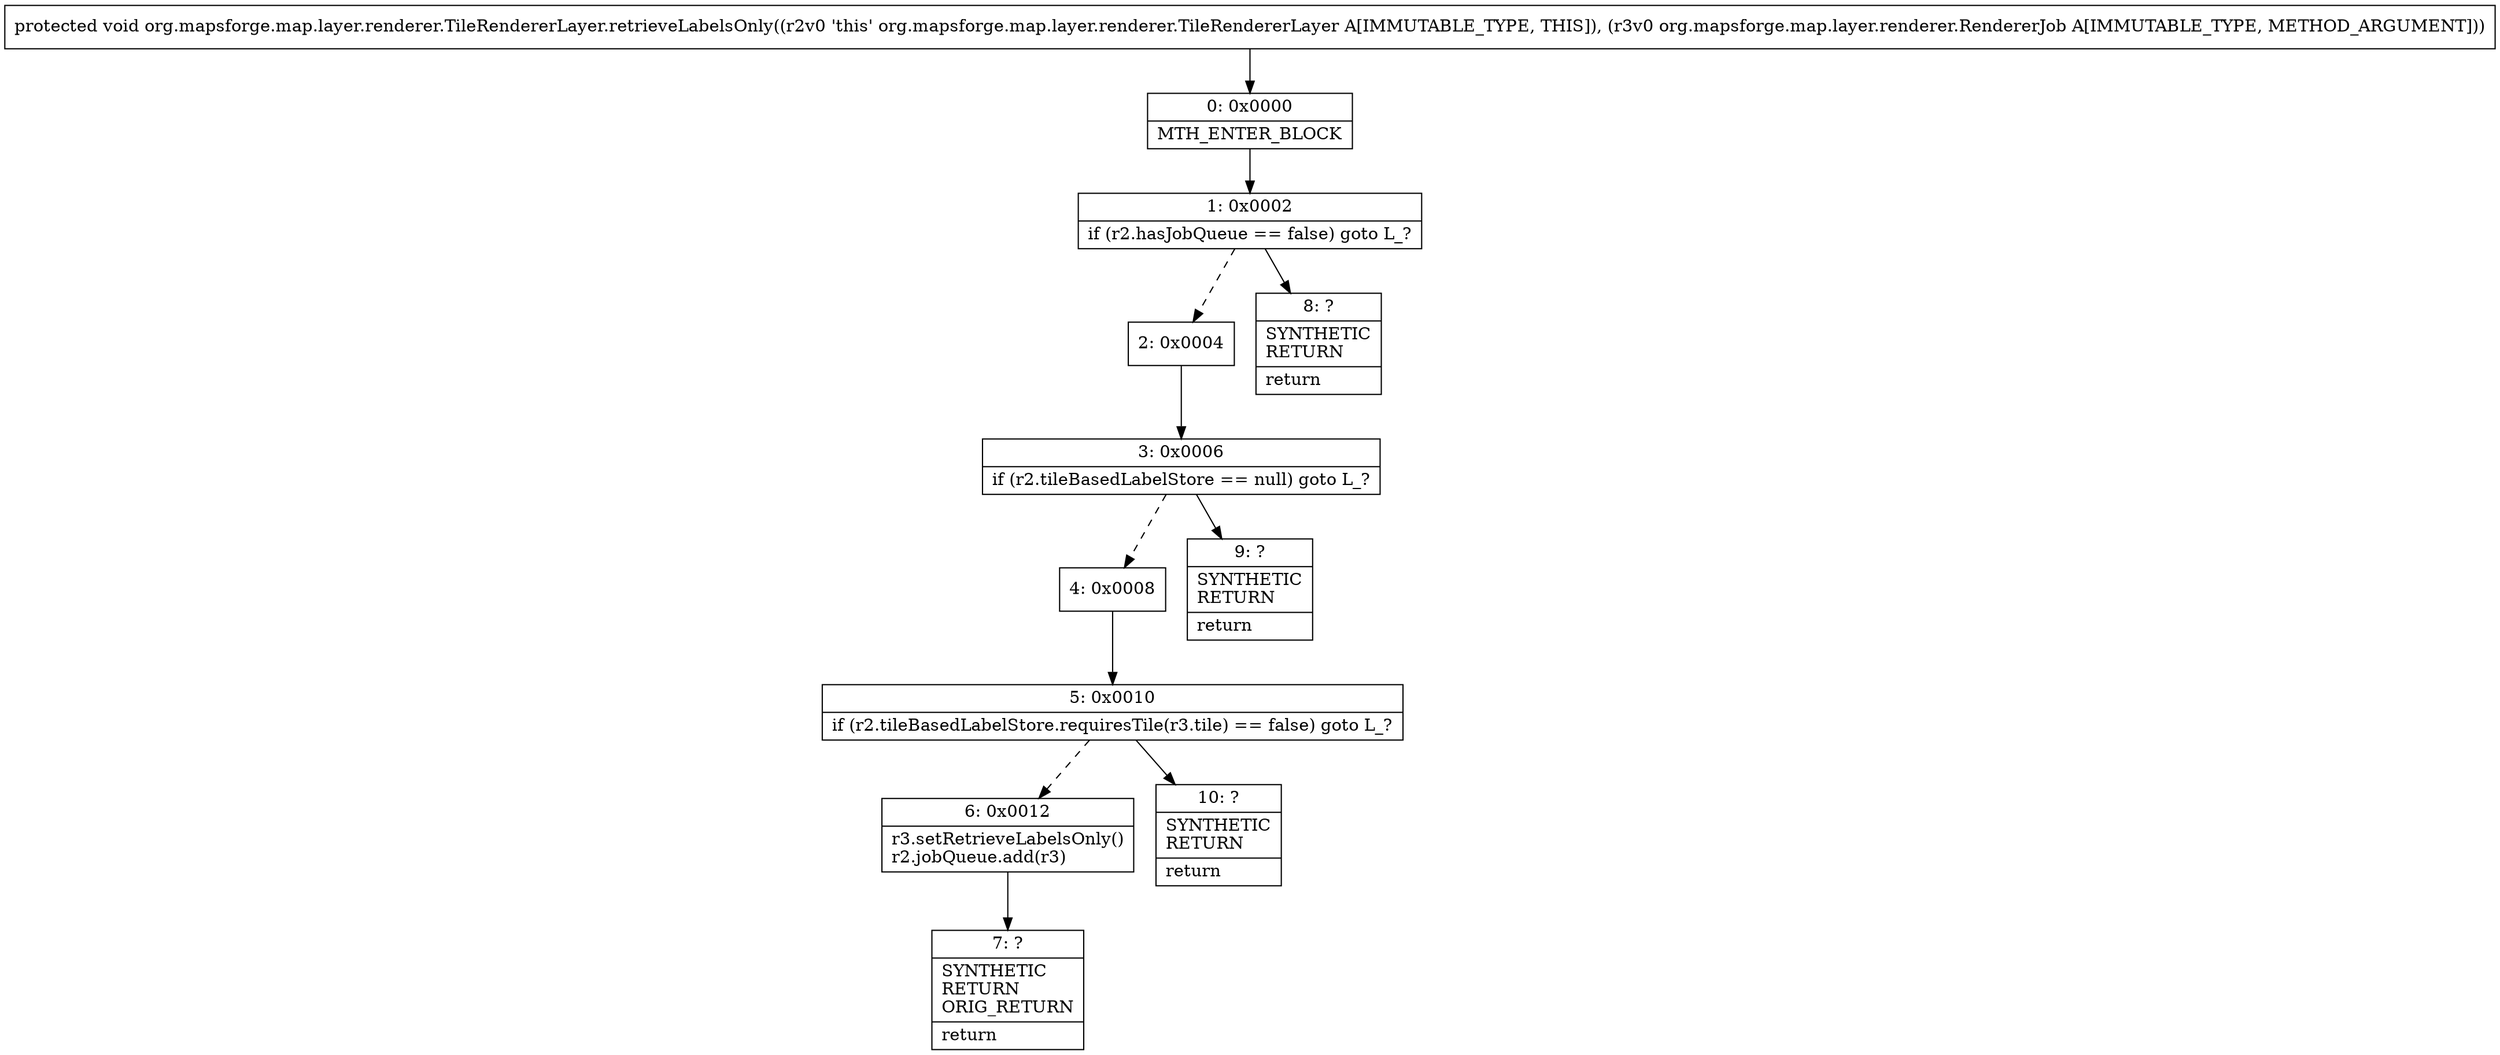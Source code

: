 digraph "CFG fororg.mapsforge.map.layer.renderer.TileRendererLayer.retrieveLabelsOnly(Lorg\/mapsforge\/map\/layer\/renderer\/RendererJob;)V" {
Node_0 [shape=record,label="{0\:\ 0x0000|MTH_ENTER_BLOCK\l}"];
Node_1 [shape=record,label="{1\:\ 0x0002|if (r2.hasJobQueue == false) goto L_?\l}"];
Node_2 [shape=record,label="{2\:\ 0x0004}"];
Node_3 [shape=record,label="{3\:\ 0x0006|if (r2.tileBasedLabelStore == null) goto L_?\l}"];
Node_4 [shape=record,label="{4\:\ 0x0008}"];
Node_5 [shape=record,label="{5\:\ 0x0010|if (r2.tileBasedLabelStore.requiresTile(r3.tile) == false) goto L_?\l}"];
Node_6 [shape=record,label="{6\:\ 0x0012|r3.setRetrieveLabelsOnly()\lr2.jobQueue.add(r3)\l}"];
Node_7 [shape=record,label="{7\:\ ?|SYNTHETIC\lRETURN\lORIG_RETURN\l|return\l}"];
Node_8 [shape=record,label="{8\:\ ?|SYNTHETIC\lRETURN\l|return\l}"];
Node_9 [shape=record,label="{9\:\ ?|SYNTHETIC\lRETURN\l|return\l}"];
Node_10 [shape=record,label="{10\:\ ?|SYNTHETIC\lRETURN\l|return\l}"];
MethodNode[shape=record,label="{protected void org.mapsforge.map.layer.renderer.TileRendererLayer.retrieveLabelsOnly((r2v0 'this' org.mapsforge.map.layer.renderer.TileRendererLayer A[IMMUTABLE_TYPE, THIS]), (r3v0 org.mapsforge.map.layer.renderer.RendererJob A[IMMUTABLE_TYPE, METHOD_ARGUMENT])) }"];
MethodNode -> Node_0;
Node_0 -> Node_1;
Node_1 -> Node_2[style=dashed];
Node_1 -> Node_8;
Node_2 -> Node_3;
Node_3 -> Node_4[style=dashed];
Node_3 -> Node_9;
Node_4 -> Node_5;
Node_5 -> Node_6[style=dashed];
Node_5 -> Node_10;
Node_6 -> Node_7;
}

